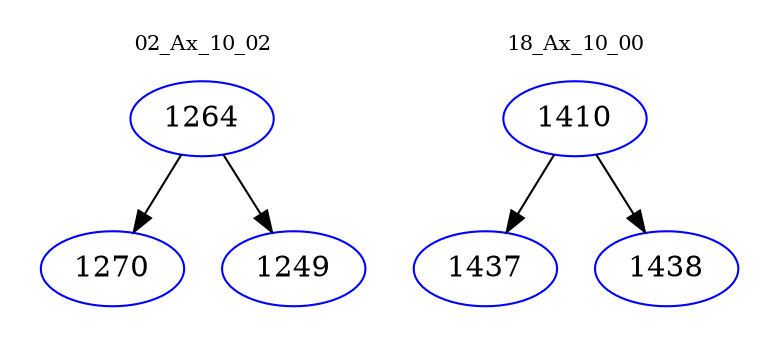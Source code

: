 digraph{
subgraph cluster_0 {
color = white
label = "02_Ax_10_02";
fontsize=10;
T0_1264 [label="1264", color="blue"]
T0_1264 -> T0_1270 [color="black"]
T0_1270 [label="1270", color="blue"]
T0_1264 -> T0_1249 [color="black"]
T0_1249 [label="1249", color="blue"]
}
subgraph cluster_1 {
color = white
label = "18_Ax_10_00";
fontsize=10;
T1_1410 [label="1410", color="blue"]
T1_1410 -> T1_1437 [color="black"]
T1_1437 [label="1437", color="blue"]
T1_1410 -> T1_1438 [color="black"]
T1_1438 [label="1438", color="blue"]
}
}
